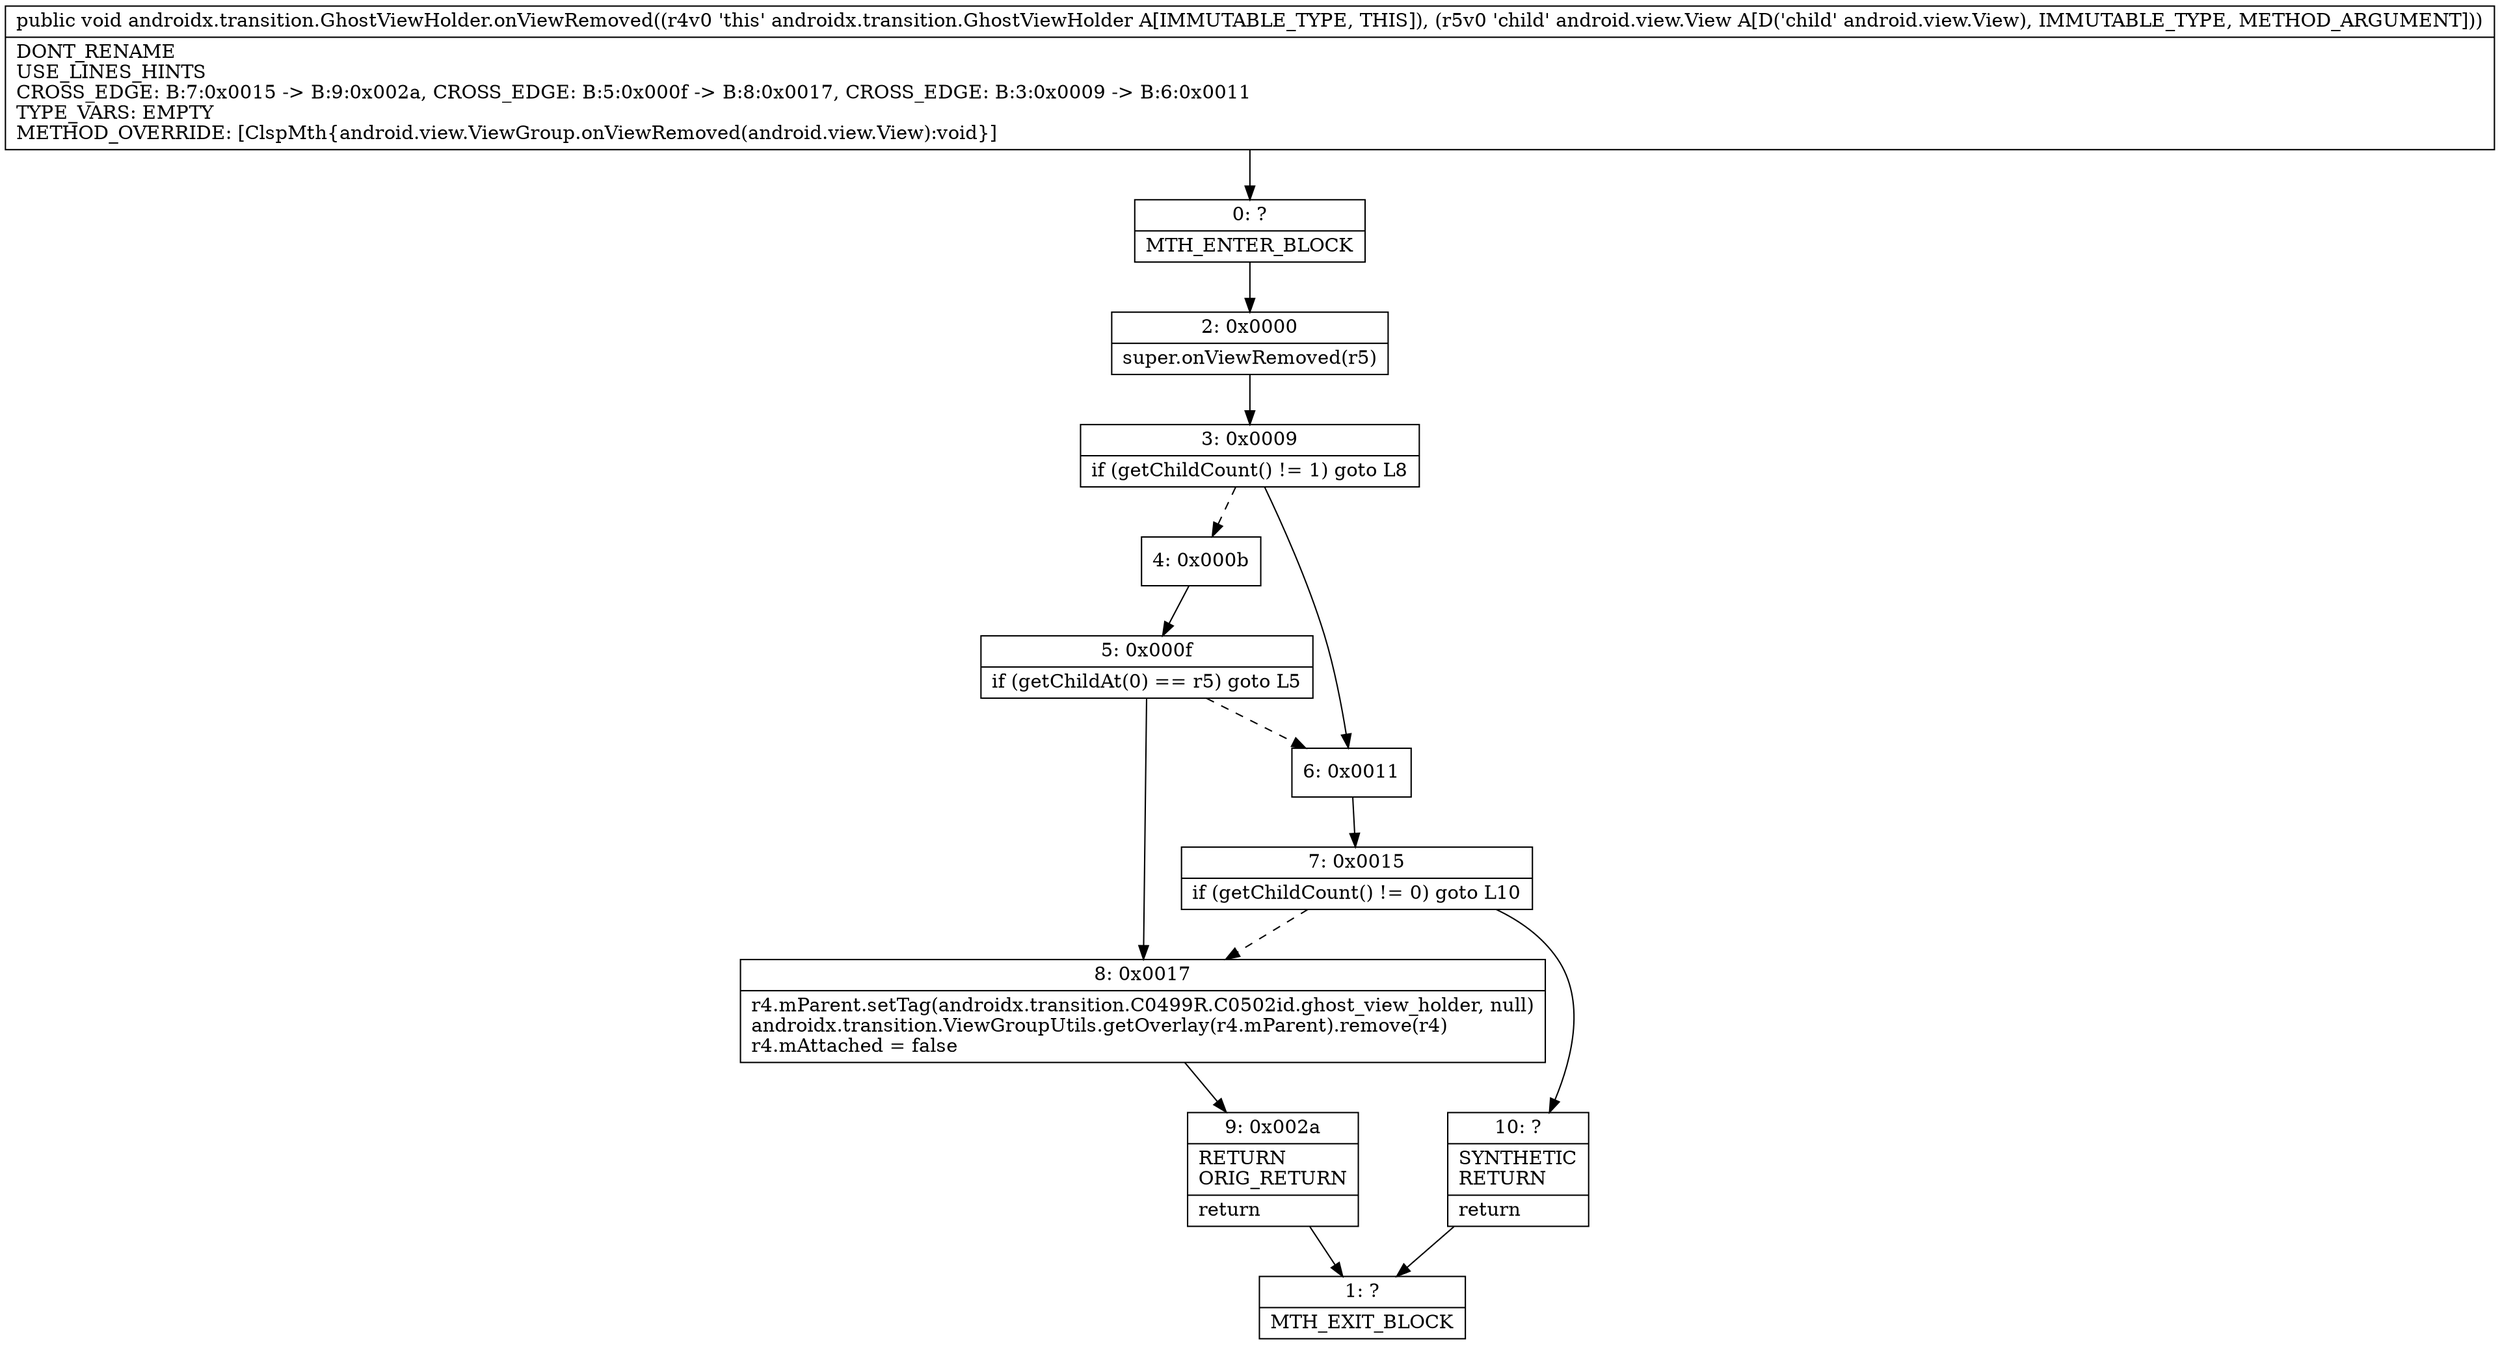 digraph "CFG forandroidx.transition.GhostViewHolder.onViewRemoved(Landroid\/view\/View;)V" {
Node_0 [shape=record,label="{0\:\ ?|MTH_ENTER_BLOCK\l}"];
Node_2 [shape=record,label="{2\:\ 0x0000|super.onViewRemoved(r5)\l}"];
Node_3 [shape=record,label="{3\:\ 0x0009|if (getChildCount() != 1) goto L8\l}"];
Node_4 [shape=record,label="{4\:\ 0x000b}"];
Node_5 [shape=record,label="{5\:\ 0x000f|if (getChildAt(0) == r5) goto L5\l}"];
Node_8 [shape=record,label="{8\:\ 0x0017|r4.mParent.setTag(androidx.transition.C0499R.C0502id.ghost_view_holder, null)\landroidx.transition.ViewGroupUtils.getOverlay(r4.mParent).remove(r4)\lr4.mAttached = false\l}"];
Node_9 [shape=record,label="{9\:\ 0x002a|RETURN\lORIG_RETURN\l|return\l}"];
Node_1 [shape=record,label="{1\:\ ?|MTH_EXIT_BLOCK\l}"];
Node_6 [shape=record,label="{6\:\ 0x0011}"];
Node_7 [shape=record,label="{7\:\ 0x0015|if (getChildCount() != 0) goto L10\l}"];
Node_10 [shape=record,label="{10\:\ ?|SYNTHETIC\lRETURN\l|return\l}"];
MethodNode[shape=record,label="{public void androidx.transition.GhostViewHolder.onViewRemoved((r4v0 'this' androidx.transition.GhostViewHolder A[IMMUTABLE_TYPE, THIS]), (r5v0 'child' android.view.View A[D('child' android.view.View), IMMUTABLE_TYPE, METHOD_ARGUMENT]))  | DONT_RENAME\lUSE_LINES_HINTS\lCROSS_EDGE: B:7:0x0015 \-\> B:9:0x002a, CROSS_EDGE: B:5:0x000f \-\> B:8:0x0017, CROSS_EDGE: B:3:0x0009 \-\> B:6:0x0011\lTYPE_VARS: EMPTY\lMETHOD_OVERRIDE: [ClspMth\{android.view.ViewGroup.onViewRemoved(android.view.View):void\}]\l}"];
MethodNode -> Node_0;Node_0 -> Node_2;
Node_2 -> Node_3;
Node_3 -> Node_4[style=dashed];
Node_3 -> Node_6;
Node_4 -> Node_5;
Node_5 -> Node_6[style=dashed];
Node_5 -> Node_8;
Node_8 -> Node_9;
Node_9 -> Node_1;
Node_6 -> Node_7;
Node_7 -> Node_8[style=dashed];
Node_7 -> Node_10;
Node_10 -> Node_1;
}

